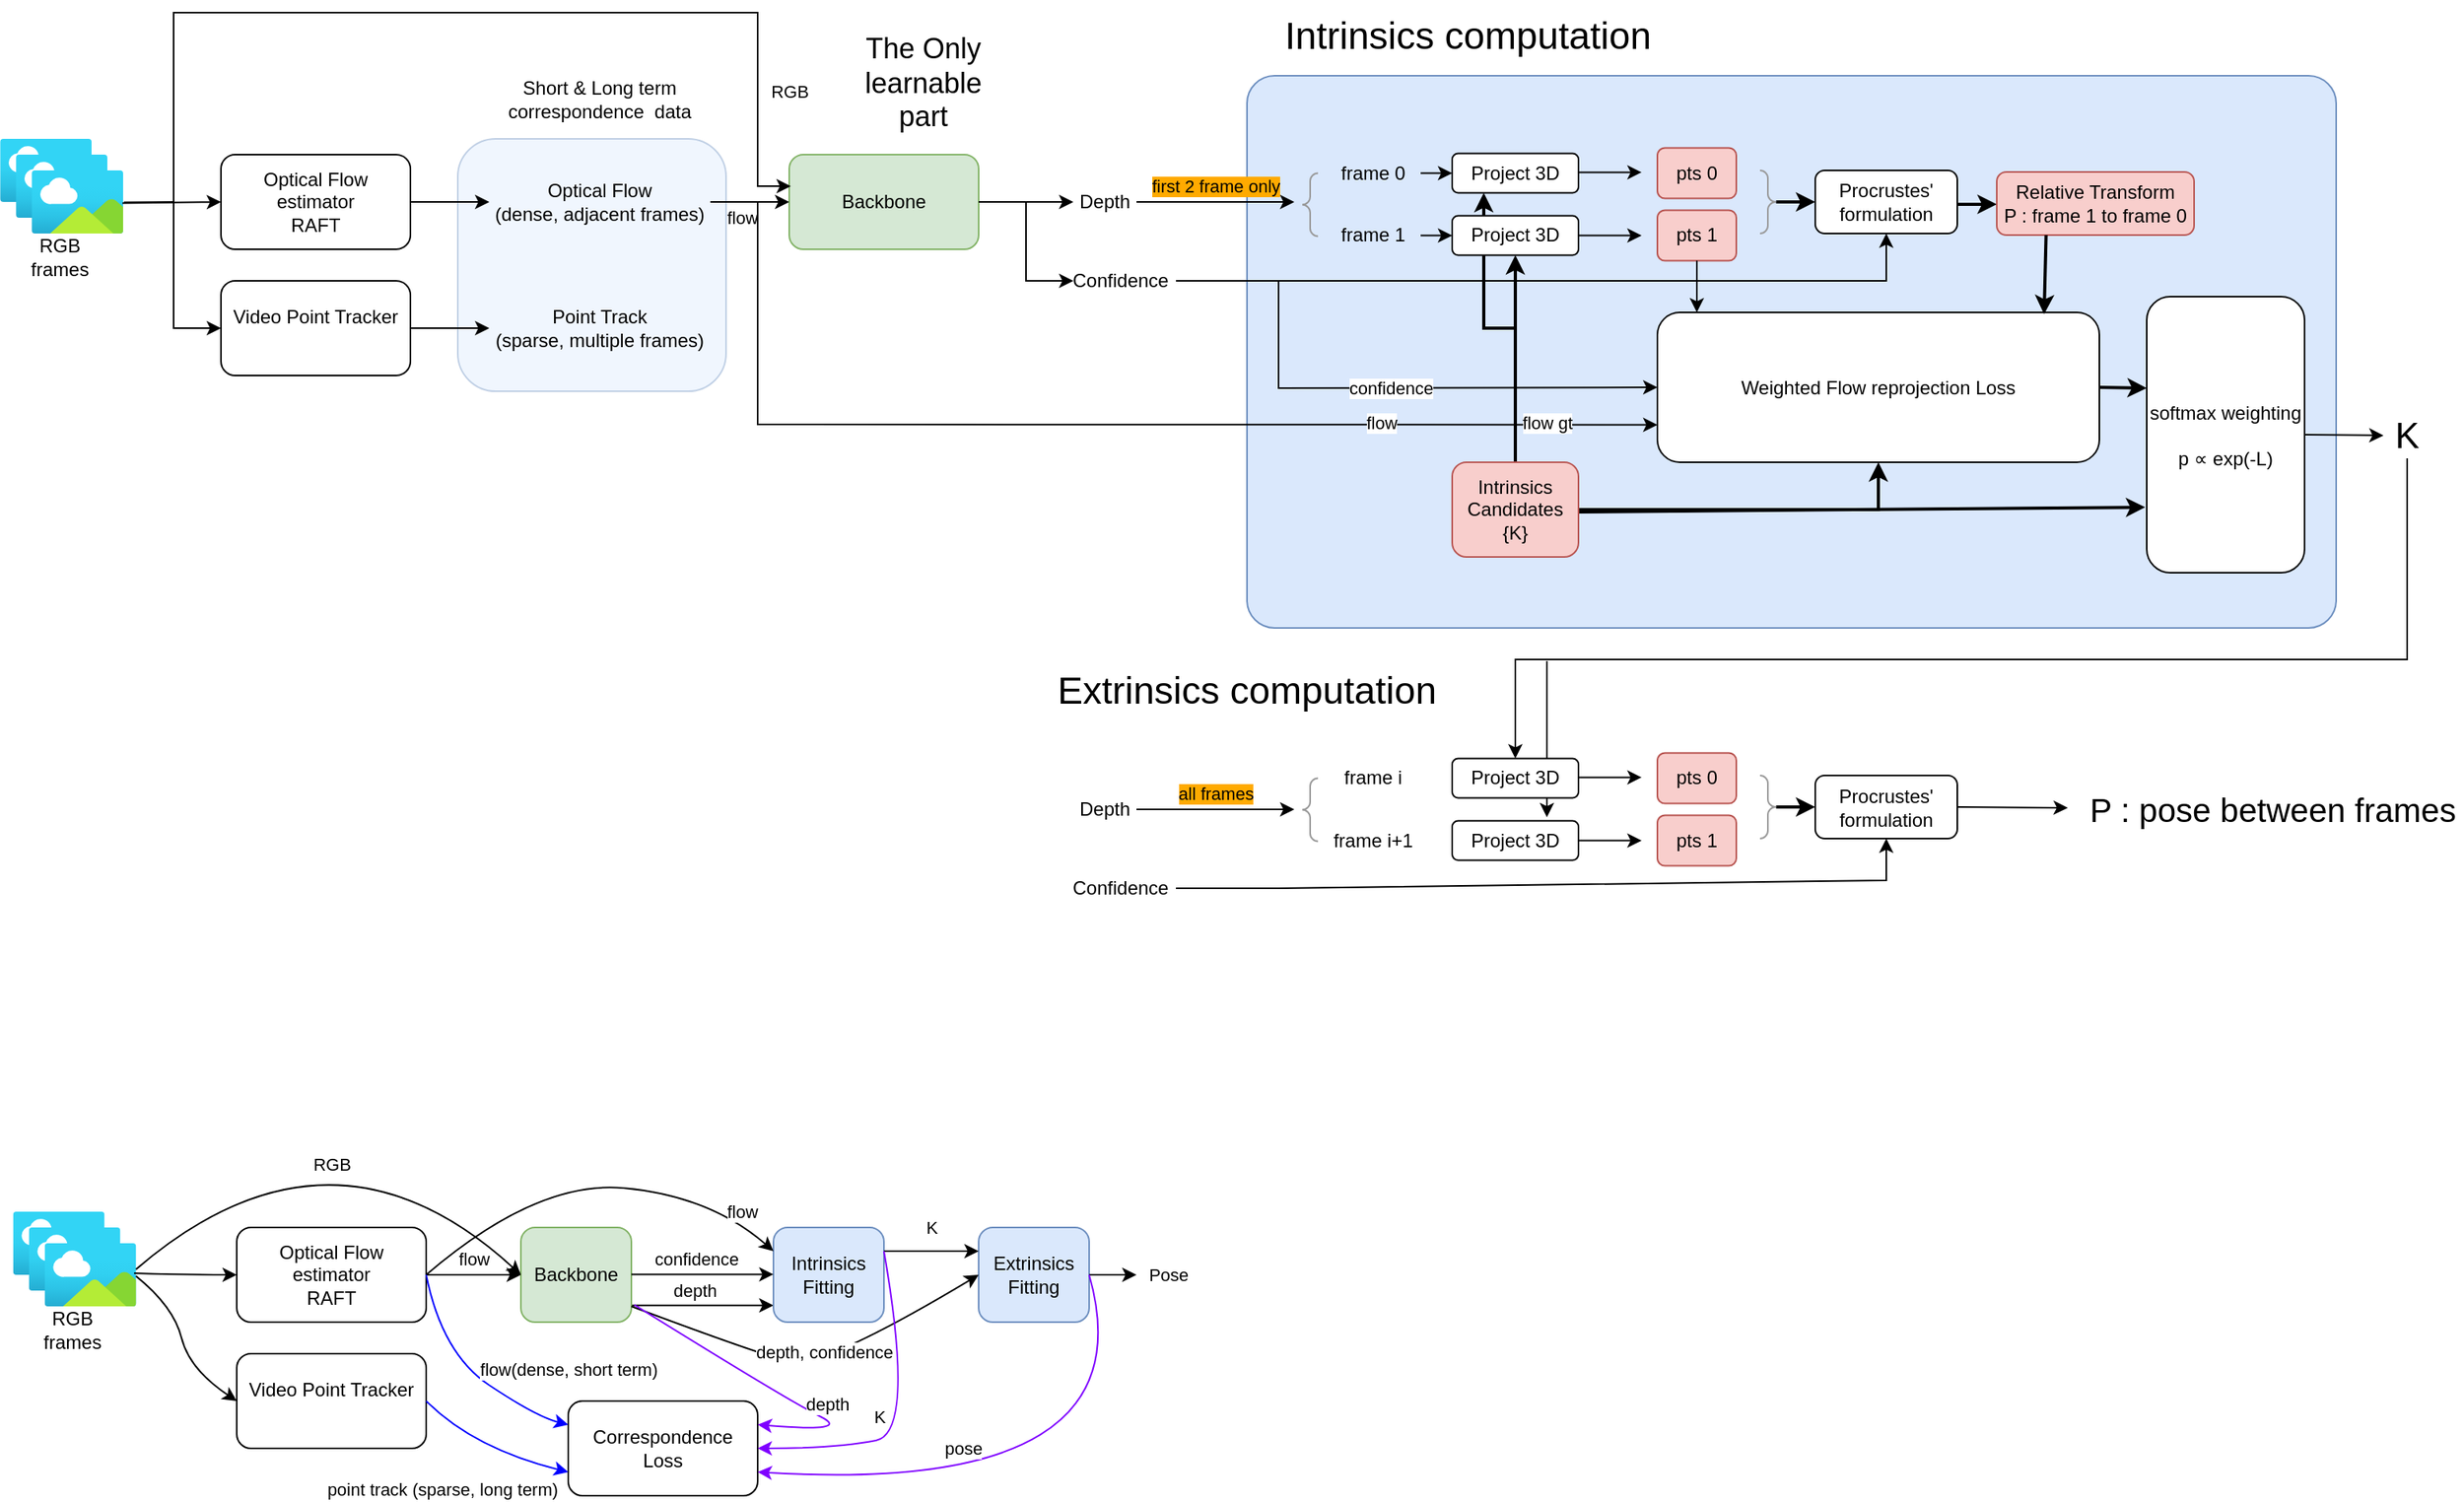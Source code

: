 <mxfile version="24.6.4" type="github">
  <diagram name="Page-1" id="CSq9gCIMowh4JgRdvS-1">
    <mxGraphModel dx="869" dy="501" grid="1" gridSize="10" guides="1" tooltips="1" connect="1" arrows="1" fold="1" page="1" pageScale="1" pageWidth="850" pageHeight="1100" math="0" shadow="0">
      <root>
        <mxCell id="0" />
        <mxCell id="1" parent="0" />
        <mxCell id="t7wNLIaEmJvvrZCw4mbj-98" value="" style="endArrow=classic;html=1;rounded=0;" edge="1" parent="1">
          <mxGeometry width="50" height="50" relative="1" as="geometry">
            <mxPoint x="1060" y="531" as="sourcePoint" />
            <mxPoint x="1060" y="630" as="targetPoint" />
          </mxGeometry>
        </mxCell>
        <mxCell id="t7wNLIaEmJvvrZCw4mbj-74" value="" style="rounded=1;whiteSpace=wrap;html=1;fillColor=#dae8fc;strokeColor=#6c8ebf;arcSize=5;" vertex="1" parent="1">
          <mxGeometry x="870" y="160" width="690" height="350" as="geometry" />
        </mxCell>
        <mxCell id="t7wNLIaEmJvvrZCw4mbj-75" style="edgeStyle=orthogonalEdgeStyle;rounded=0;orthogonalLoop=1;jettySize=auto;html=1;entryX=0.25;entryY=1;entryDx=0;entryDy=0;strokeWidth=2;" edge="1" parent="1" target="t7wNLIaEmJvvrZCw4mbj-35">
          <mxGeometry relative="1" as="geometry">
            <mxPoint x="1040" y="320" as="sourcePoint" />
            <Array as="points">
              <mxPoint x="1020" y="320" />
            </Array>
          </mxGeometry>
        </mxCell>
        <mxCell id="t7wNLIaEmJvvrZCw4mbj-16" value="" style="rounded=1;whiteSpace=wrap;html=1;fillColor=#dae8fc;strokeColor=#6c8ebf;opacity=40;" vertex="1" parent="1">
          <mxGeometry x="370" y="200" width="170" height="160" as="geometry" />
        </mxCell>
        <mxCell id="t7wNLIaEmJvvrZCw4mbj-1" value="" style="image;aspect=fixed;html=1;points=[];align=center;fontSize=12;image=img/lib/azure2/general/Image.svg;" vertex="1" parent="1">
          <mxGeometry x="80" y="200" width="58.18" height="40" as="geometry" />
        </mxCell>
        <mxCell id="t7wNLIaEmJvvrZCw4mbj-2" value="" style="image;aspect=fixed;html=1;points=[];align=center;fontSize=12;image=img/lib/azure2/general/Image.svg;" vertex="1" parent="1">
          <mxGeometry x="90" y="210" width="58.18" height="40" as="geometry" />
        </mxCell>
        <mxCell id="t7wNLIaEmJvvrZCw4mbj-3" value="" style="image;aspect=fixed;html=1;points=[];align=center;fontSize=12;image=img/lib/azure2/general/Image.svg;" vertex="1" parent="1">
          <mxGeometry x="100" y="220" width="58.18" height="40" as="geometry" />
        </mxCell>
        <mxCell id="t7wNLIaEmJvvrZCw4mbj-4" value="RGB frames" style="text;html=1;align=center;verticalAlign=middle;whiteSpace=wrap;rounded=0;" vertex="1" parent="1">
          <mxGeometry x="88.18" y="260" width="60" height="30" as="geometry" />
        </mxCell>
        <mxCell id="t7wNLIaEmJvvrZCw4mbj-5" value="Optical Flow estimator&lt;div&gt;RAFT&lt;/div&gt;" style="rounded=1;whiteSpace=wrap;html=1;" vertex="1" parent="1">
          <mxGeometry x="220" y="210" width="120" height="60" as="geometry" />
        </mxCell>
        <mxCell id="t7wNLIaEmJvvrZCw4mbj-6" value="Video Point Tracker&lt;div&gt;&lt;br&gt;&lt;/div&gt;" style="rounded=1;whiteSpace=wrap;html=1;" vertex="1" parent="1">
          <mxGeometry x="220" y="290" width="120" height="60" as="geometry" />
        </mxCell>
        <mxCell id="t7wNLIaEmJvvrZCw4mbj-7" value="" style="endArrow=classic;html=1;rounded=0;exitX=0.99;exitY=0.519;exitDx=0;exitDy=0;exitPerimeter=0;entryX=0;entryY=0.5;entryDx=0;entryDy=0;" edge="1" parent="1" source="t7wNLIaEmJvvrZCw4mbj-3" target="t7wNLIaEmJvvrZCw4mbj-5">
          <mxGeometry width="50" height="50" relative="1" as="geometry">
            <mxPoint x="140" y="400" as="sourcePoint" />
            <mxPoint x="190" y="350" as="targetPoint" />
          </mxGeometry>
        </mxCell>
        <mxCell id="t7wNLIaEmJvvrZCw4mbj-9" value="" style="endArrow=classic;html=1;rounded=0;exitX=1.006;exitY=0.507;exitDx=0;exitDy=0;exitPerimeter=0;entryX=0;entryY=0.5;entryDx=0;entryDy=0;" edge="1" parent="1" source="t7wNLIaEmJvvrZCw4mbj-3" target="t7wNLIaEmJvvrZCw4mbj-6">
          <mxGeometry width="50" height="50" relative="1" as="geometry">
            <mxPoint x="100" y="390" as="sourcePoint" />
            <mxPoint x="150" y="340" as="targetPoint" />
            <Array as="points">
              <mxPoint x="190" y="240" />
              <mxPoint x="190" y="320" />
            </Array>
          </mxGeometry>
        </mxCell>
        <mxCell id="t7wNLIaEmJvvrZCw4mbj-12" value="" style="endArrow=classic;html=1;rounded=0;exitX=1;exitY=0.5;exitDx=0;exitDy=0;" edge="1" parent="1" source="t7wNLIaEmJvvrZCw4mbj-5">
          <mxGeometry width="50" height="50" relative="1" as="geometry">
            <mxPoint x="370" y="270" as="sourcePoint" />
            <mxPoint x="390" y="240" as="targetPoint" />
          </mxGeometry>
        </mxCell>
        <mxCell id="t7wNLIaEmJvvrZCw4mbj-13" value="Optical Flow&lt;div&gt;(dense, adjacent frames)&lt;/div&gt;" style="text;html=1;align=center;verticalAlign=middle;whiteSpace=wrap;rounded=0;" vertex="1" parent="1">
          <mxGeometry x="390" y="225" width="140" height="30" as="geometry" />
        </mxCell>
        <mxCell id="t7wNLIaEmJvvrZCw4mbj-14" value="" style="endArrow=classic;html=1;rounded=0;exitX=1;exitY=0.5;exitDx=0;exitDy=0;" edge="1" parent="1" source="t7wNLIaEmJvvrZCw4mbj-6">
          <mxGeometry width="50" height="50" relative="1" as="geometry">
            <mxPoint x="380" y="400" as="sourcePoint" />
            <mxPoint x="390" y="320" as="targetPoint" />
          </mxGeometry>
        </mxCell>
        <mxCell id="t7wNLIaEmJvvrZCw4mbj-15" value="Point Track&lt;div&gt;(sparse, multiple frames)&lt;/div&gt;" style="text;html=1;align=center;verticalAlign=middle;whiteSpace=wrap;rounded=0;" vertex="1" parent="1">
          <mxGeometry x="390" y="305" width="140" height="30" as="geometry" />
        </mxCell>
        <mxCell id="t7wNLIaEmJvvrZCw4mbj-17" value="Short &amp;amp; Long term correspondence &amp;nbsp;data" style="text;html=1;align=center;verticalAlign=middle;whiteSpace=wrap;rounded=0;" vertex="1" parent="1">
          <mxGeometry x="400" y="160" width="120" height="30" as="geometry" />
        </mxCell>
        <mxCell id="t7wNLIaEmJvvrZCw4mbj-18" value="Backbone" style="rounded=1;whiteSpace=wrap;html=1;fillColor=#d5e8d4;strokeColor=#82b366;" vertex="1" parent="1">
          <mxGeometry x="580" y="210" width="120" height="60" as="geometry" />
        </mxCell>
        <mxCell id="t7wNLIaEmJvvrZCw4mbj-19" value="" style="endArrow=classic;html=1;rounded=0;exitX=1;exitY=0.5;exitDx=0;exitDy=0;entryX=0;entryY=0.5;entryDx=0;entryDy=0;" edge="1" parent="1" source="t7wNLIaEmJvvrZCw4mbj-13" target="t7wNLIaEmJvvrZCw4mbj-18">
          <mxGeometry width="50" height="50" relative="1" as="geometry">
            <mxPoint x="580" y="360" as="sourcePoint" />
            <mxPoint x="630" y="310" as="targetPoint" />
          </mxGeometry>
        </mxCell>
        <mxCell id="t7wNLIaEmJvvrZCw4mbj-22" value="flow" style="edgeLabel;html=1;align=center;verticalAlign=middle;resizable=0;points=[];" vertex="1" connectable="0" parent="t7wNLIaEmJvvrZCw4mbj-19">
          <mxGeometry x="0.2" relative="1" as="geometry">
            <mxPoint x="-10" y="10" as="offset" />
          </mxGeometry>
        </mxCell>
        <mxCell id="t7wNLIaEmJvvrZCw4mbj-20" value="" style="endArrow=classic;html=1;rounded=0;" edge="1" parent="1">
          <mxGeometry width="50" height="50" relative="1" as="geometry">
            <mxPoint x="190" y="240" as="sourcePoint" />
            <mxPoint x="581" y="230" as="targetPoint" />
            <Array as="points">
              <mxPoint x="190" y="120" />
              <mxPoint x="560" y="120" />
              <mxPoint x="560" y="230" />
            </Array>
          </mxGeometry>
        </mxCell>
        <mxCell id="t7wNLIaEmJvvrZCw4mbj-21" value="RGB" style="edgeLabel;html=1;align=center;verticalAlign=middle;resizable=0;points=[];" vertex="1" connectable="0" parent="t7wNLIaEmJvvrZCw4mbj-20">
          <mxGeometry x="0.706" y="1" relative="1" as="geometry">
            <mxPoint x="19" y="10" as="offset" />
          </mxGeometry>
        </mxCell>
        <mxCell id="t7wNLIaEmJvvrZCw4mbj-23" value="" style="endArrow=classic;html=1;rounded=0;exitX=1;exitY=0.5;exitDx=0;exitDy=0;" edge="1" parent="1" source="t7wNLIaEmJvvrZCw4mbj-18">
          <mxGeometry width="50" height="50" relative="1" as="geometry">
            <mxPoint x="740" y="340" as="sourcePoint" />
            <mxPoint x="760" y="240" as="targetPoint" />
          </mxGeometry>
        </mxCell>
        <mxCell id="t7wNLIaEmJvvrZCw4mbj-24" value="Depth" style="text;html=1;align=center;verticalAlign=middle;whiteSpace=wrap;rounded=0;" vertex="1" parent="1">
          <mxGeometry x="760" y="225" width="40" height="30" as="geometry" />
        </mxCell>
        <mxCell id="t7wNLIaEmJvvrZCw4mbj-25" value="Confidence" style="text;html=1;align=center;verticalAlign=middle;whiteSpace=wrap;rounded=0;" vertex="1" parent="1">
          <mxGeometry x="755" y="275" width="70" height="30" as="geometry" />
        </mxCell>
        <mxCell id="t7wNLIaEmJvvrZCw4mbj-26" value="" style="endArrow=classic;html=1;rounded=0;" edge="1" parent="1">
          <mxGeometry width="50" height="50" relative="1" as="geometry">
            <mxPoint x="700" y="240" as="sourcePoint" />
            <mxPoint x="760" y="290" as="targetPoint" />
            <Array as="points">
              <mxPoint x="730" y="240" />
              <mxPoint x="730" y="290" />
            </Array>
          </mxGeometry>
        </mxCell>
        <mxCell id="t7wNLIaEmJvvrZCw4mbj-30" value="&lt;font style=&quot;font-size: 24px;&quot;&gt;Intrinsics computation&lt;/font&gt;" style="text;html=1;align=center;verticalAlign=middle;whiteSpace=wrap;rounded=0;" vertex="1" parent="1">
          <mxGeometry x="890" y="120" width="240" height="30" as="geometry" />
        </mxCell>
        <mxCell id="t7wNLIaEmJvvrZCw4mbj-31" value="" style="endArrow=classic;html=1;rounded=0;exitX=1;exitY=0.5;exitDx=0;exitDy=0;" edge="1" parent="1" source="t7wNLIaEmJvvrZCw4mbj-24">
          <mxGeometry width="50" height="50" relative="1" as="geometry">
            <mxPoint x="830" y="500" as="sourcePoint" />
            <mxPoint x="900" y="240" as="targetPoint" />
          </mxGeometry>
        </mxCell>
        <mxCell id="t7wNLIaEmJvvrZCw4mbj-32" value="first 2 frame only" style="edgeLabel;html=1;align=center;verticalAlign=middle;resizable=0;points=[];labelBackgroundColor=#ffaa00;" vertex="1" connectable="0" parent="t7wNLIaEmJvvrZCw4mbj-31">
          <mxGeometry x="0.153" y="1" relative="1" as="geometry">
            <mxPoint x="-8" y="-9" as="offset" />
          </mxGeometry>
        </mxCell>
        <mxCell id="t7wNLIaEmJvvrZCw4mbj-34" value="" style="endArrow=classic;html=1;rounded=0;entryX=0.5;entryY=1;entryDx=0;entryDy=0;exitX=0.5;exitY=0;exitDx=0;exitDy=0;strokeWidth=2;" edge="1" parent="1" source="t7wNLIaEmJvvrZCw4mbj-33" target="t7wNLIaEmJvvrZCw4mbj-37">
          <mxGeometry width="50" height="50" relative="1" as="geometry">
            <mxPoint x="1040" y="290" as="sourcePoint" />
            <mxPoint x="980" y="370" as="targetPoint" />
          </mxGeometry>
        </mxCell>
        <mxCell id="t7wNLIaEmJvvrZCw4mbj-35" value="Project 3D" style="rounded=1;whiteSpace=wrap;html=1;" vertex="1" parent="1">
          <mxGeometry x="1000" y="209.25" width="80" height="25" as="geometry" />
        </mxCell>
        <mxCell id="t7wNLIaEmJvvrZCw4mbj-36" value="" style="labelPosition=right;align=left;strokeWidth=1;shape=mxgraph.mockup.markup.curlyBrace;html=1;shadow=0;dashed=0;strokeColor=#999999;direction=north;" vertex="1" parent="1">
          <mxGeometry x="900" y="221.75" width="20" height="40" as="geometry" />
        </mxCell>
        <mxCell id="t7wNLIaEmJvvrZCw4mbj-37" value="Project 3D" style="rounded=1;whiteSpace=wrap;html=1;" vertex="1" parent="1">
          <mxGeometry x="1000" y="248.75" width="80" height="25" as="geometry" />
        </mxCell>
        <mxCell id="t7wNLIaEmJvvrZCw4mbj-38" value="frame 0" style="text;html=1;align=center;verticalAlign=middle;whiteSpace=wrap;rounded=0;" vertex="1" parent="1">
          <mxGeometry x="920" y="206.75" width="60" height="30" as="geometry" />
        </mxCell>
        <mxCell id="t7wNLIaEmJvvrZCw4mbj-39" value="frame 1" style="text;html=1;align=center;verticalAlign=middle;whiteSpace=wrap;rounded=0;" vertex="1" parent="1">
          <mxGeometry x="920" y="246.25" width="60" height="30" as="geometry" />
        </mxCell>
        <mxCell id="t7wNLIaEmJvvrZCw4mbj-40" value="" style="endArrow=classic;html=1;rounded=0;exitX=1;exitY=0.5;exitDx=0;exitDy=0;entryX=0;entryY=0.5;entryDx=0;entryDy=0;" edge="1" parent="1" source="t7wNLIaEmJvvrZCw4mbj-38" target="t7wNLIaEmJvvrZCw4mbj-35">
          <mxGeometry width="50" height="50" relative="1" as="geometry">
            <mxPoint x="1000" y="301.75" as="sourcePoint" />
            <mxPoint x="1050" y="251.75" as="targetPoint" />
          </mxGeometry>
        </mxCell>
        <mxCell id="t7wNLIaEmJvvrZCw4mbj-41" value="" style="endArrow=classic;html=1;rounded=0;exitX=1;exitY=0.5;exitDx=0;exitDy=0;entryX=0;entryY=0.5;entryDx=0;entryDy=0;" edge="1" parent="1" source="t7wNLIaEmJvvrZCw4mbj-39" target="t7wNLIaEmJvvrZCw4mbj-37">
          <mxGeometry width="50" height="50" relative="1" as="geometry">
            <mxPoint x="970" y="341.25" as="sourcePoint" />
            <mxPoint x="1020" y="291.25" as="targetPoint" />
          </mxGeometry>
        </mxCell>
        <mxCell id="t7wNLIaEmJvvrZCw4mbj-42" value="" style="endArrow=classic;html=1;rounded=0;exitX=1;exitY=0.5;exitDx=0;exitDy=0;" edge="1" parent="1" source="t7wNLIaEmJvvrZCw4mbj-37">
          <mxGeometry width="50" height="50" relative="1" as="geometry">
            <mxPoint x="1130" y="281.25" as="sourcePoint" />
            <mxPoint x="1120" y="261.25" as="targetPoint" />
          </mxGeometry>
        </mxCell>
        <mxCell id="t7wNLIaEmJvvrZCw4mbj-43" value="" style="endArrow=classic;html=1;rounded=0;exitX=1;exitY=0.5;exitDx=0;exitDy=0;" edge="1" parent="1">
          <mxGeometry width="50" height="50" relative="1" as="geometry">
            <mxPoint x="1080" y="221.21" as="sourcePoint" />
            <mxPoint x="1120" y="221.21" as="targetPoint" />
          </mxGeometry>
        </mxCell>
        <mxCell id="t7wNLIaEmJvvrZCw4mbj-45" value="pts 0" style="rounded=1;whiteSpace=wrap;html=1;fillColor=#f8cecc;strokeColor=#b85450;" vertex="1" parent="1">
          <mxGeometry x="1130" y="205.75" width="50" height="32" as="geometry" />
        </mxCell>
        <mxCell id="t7wNLIaEmJvvrZCw4mbj-46" value="pts 1" style="rounded=1;whiteSpace=wrap;html=1;fillColor=#f8cecc;strokeColor=#b85450;" vertex="1" parent="1">
          <mxGeometry x="1130" y="245.25" width="50" height="32" as="geometry" />
        </mxCell>
        <mxCell id="t7wNLIaEmJvvrZCw4mbj-53" value="" style="labelPosition=right;align=left;strokeWidth=1;shape=mxgraph.mockup.markup.curlyBrace;html=1;shadow=0;dashed=0;strokeColor=#999999;direction=north;rotation=-180;" vertex="1" parent="1">
          <mxGeometry x="1190" y="220" width="20" height="40" as="geometry" />
        </mxCell>
        <mxCell id="t7wNLIaEmJvvrZCw4mbj-54" value="Procrustes&#39; formulation" style="rounded=1;whiteSpace=wrap;html=1;" vertex="1" parent="1">
          <mxGeometry x="1230" y="220" width="90" height="40" as="geometry" />
        </mxCell>
        <mxCell id="t7wNLIaEmJvvrZCw4mbj-55" value="" style="endArrow=classic;html=1;rounded=0;exitX=0.501;exitY=0.239;exitDx=0;exitDy=0;exitPerimeter=0;entryX=0;entryY=0.5;entryDx=0;entryDy=0;strokeWidth=2;" edge="1" parent="1" source="t7wNLIaEmJvvrZCw4mbj-53" target="t7wNLIaEmJvvrZCw4mbj-54">
          <mxGeometry width="50" height="50" relative="1" as="geometry">
            <mxPoint x="1140" y="360" as="sourcePoint" />
            <mxPoint x="1190" y="310" as="targetPoint" />
          </mxGeometry>
        </mxCell>
        <mxCell id="t7wNLIaEmJvvrZCw4mbj-56" value="" style="endArrow=classic;html=1;rounded=0;exitX=0.501;exitY=0.239;exitDx=0;exitDy=0;exitPerimeter=0;entryX=0;entryY=0.5;entryDx=0;entryDy=0;strokeWidth=2;" edge="1" parent="1">
          <mxGeometry width="50" height="50" relative="1" as="geometry">
            <mxPoint x="1320" y="241.48" as="sourcePoint" />
            <mxPoint x="1345" y="241.48" as="targetPoint" />
          </mxGeometry>
        </mxCell>
        <mxCell id="t7wNLIaEmJvvrZCw4mbj-58" value="Relative Transform&lt;div&gt;P : frame 1 to frame 0&lt;/div&gt;" style="rounded=1;whiteSpace=wrap;html=1;fillColor=#f8cecc;strokeColor=#b85450;" vertex="1" parent="1">
          <mxGeometry x="1345" y="221" width="125" height="40" as="geometry" />
        </mxCell>
        <mxCell id="t7wNLIaEmJvvrZCw4mbj-59" value="Weighted Flow reprojection Loss" style="rounded=1;whiteSpace=wrap;html=1;" vertex="1" parent="1">
          <mxGeometry x="1130" y="310" width="280" height="95" as="geometry" />
        </mxCell>
        <mxCell id="t7wNLIaEmJvvrZCw4mbj-61" value="" style="endArrow=classic;html=1;rounded=0;exitX=0.5;exitY=1;exitDx=0;exitDy=0;" edge="1" parent="1" source="t7wNLIaEmJvvrZCw4mbj-46">
          <mxGeometry width="50" height="50" relative="1" as="geometry">
            <mxPoint x="1080" y="430" as="sourcePoint" />
            <mxPoint x="1155" y="310" as="targetPoint" />
          </mxGeometry>
        </mxCell>
        <mxCell id="t7wNLIaEmJvvrZCw4mbj-62" value="" style="endArrow=classic;html=1;rounded=0;exitX=0.25;exitY=1;exitDx=0;exitDy=0;entryX=0.875;entryY=0.012;entryDx=0;entryDy=0;entryPerimeter=0;strokeWidth=2;" edge="1" parent="1" source="t7wNLIaEmJvvrZCw4mbj-58" target="t7wNLIaEmJvvrZCw4mbj-59">
          <mxGeometry width="50" height="50" relative="1" as="geometry">
            <mxPoint x="1380" y="380" as="sourcePoint" />
            <mxPoint x="1430" y="330" as="targetPoint" />
          </mxGeometry>
        </mxCell>
        <mxCell id="t7wNLIaEmJvvrZCw4mbj-63" value="" style="endArrow=classic;html=1;rounded=0;exitX=1.012;exitY=0.183;exitDx=0;exitDy=0;strokeWidth=2;exitPerimeter=0;" edge="1" parent="1">
          <mxGeometry width="50" height="50" relative="1" as="geometry">
            <mxPoint x="1080.0" y="436.49" as="sourcePoint" />
            <mxPoint x="1439.04" y="433.51" as="targetPoint" />
          </mxGeometry>
        </mxCell>
        <mxCell id="t7wNLIaEmJvvrZCw4mbj-64" value="" style="endArrow=classic;html=1;rounded=0;entryX=0;entryY=0.5;entryDx=0;entryDy=0;exitX=1;exitY=0.5;exitDx=0;exitDy=0;" edge="1" parent="1" source="t7wNLIaEmJvvrZCw4mbj-25" target="t7wNLIaEmJvvrZCw4mbj-59">
          <mxGeometry width="50" height="50" relative="1" as="geometry">
            <mxPoint x="880" y="440" as="sourcePoint" />
            <mxPoint x="930" y="390" as="targetPoint" />
            <Array as="points">
              <mxPoint x="890" y="290" />
              <mxPoint x="890" y="358" />
            </Array>
          </mxGeometry>
        </mxCell>
        <mxCell id="t7wNLIaEmJvvrZCw4mbj-68" value="confidence" style="edgeLabel;html=1;align=center;verticalAlign=middle;resizable=0;points=[];" vertex="1" connectable="0" parent="t7wNLIaEmJvvrZCw4mbj-64">
          <mxGeometry x="0.149" y="1" relative="1" as="geometry">
            <mxPoint x="-11" y="1" as="offset" />
          </mxGeometry>
        </mxCell>
        <mxCell id="t7wNLIaEmJvvrZCw4mbj-65" value="" style="endArrow=classic;html=1;rounded=0;entryX=0;entryY=0.75;entryDx=0;entryDy=0;" edge="1" parent="1" target="t7wNLIaEmJvvrZCw4mbj-59">
          <mxGeometry width="50" height="50" relative="1" as="geometry">
            <mxPoint x="560" y="240" as="sourcePoint" />
            <mxPoint x="1120" y="390" as="targetPoint" />
            <Array as="points">
              <mxPoint x="560" y="381" />
            </Array>
          </mxGeometry>
        </mxCell>
        <mxCell id="t7wNLIaEmJvvrZCw4mbj-67" value="flow gt" style="edgeLabel;html=1;align=center;verticalAlign=middle;resizable=0;points=[];" vertex="1" connectable="0" parent="t7wNLIaEmJvvrZCw4mbj-65">
          <mxGeometry x="0.801" y="1" relative="1" as="geometry">
            <mxPoint as="offset" />
          </mxGeometry>
        </mxCell>
        <mxCell id="t7wNLIaEmJvvrZCw4mbj-69" value="flow" style="edgeLabel;html=1;align=center;verticalAlign=middle;resizable=0;points=[];" vertex="1" connectable="0" parent="t7wNLIaEmJvvrZCw4mbj-65">
          <mxGeometry x="0.507" y="1" relative="1" as="geometry">
            <mxPoint as="offset" />
          </mxGeometry>
        </mxCell>
        <mxCell id="t7wNLIaEmJvvrZCw4mbj-76" style="edgeStyle=orthogonalEdgeStyle;rounded=0;orthogonalLoop=1;jettySize=auto;html=1;exitX=1;exitY=0.5;exitDx=0;exitDy=0;entryX=0.5;entryY=1;entryDx=0;entryDy=0;strokeWidth=2;" edge="1" parent="1" source="t7wNLIaEmJvvrZCw4mbj-33" target="t7wNLIaEmJvvrZCw4mbj-59">
          <mxGeometry relative="1" as="geometry" />
        </mxCell>
        <mxCell id="t7wNLIaEmJvvrZCw4mbj-33" value="&lt;div&gt;Intrinsics Candidates&lt;/div&gt;{K}" style="rounded=1;whiteSpace=wrap;html=1;fillColor=#f8cecc;strokeColor=#b85450;" vertex="1" parent="1">
          <mxGeometry x="1000" y="405" width="80" height="60" as="geometry" />
        </mxCell>
        <mxCell id="t7wNLIaEmJvvrZCw4mbj-70" value="" style="endArrow=classic;html=1;rounded=0;exitX=1;exitY=0.5;exitDx=0;exitDy=0;strokeWidth=2;" edge="1" parent="1" source="t7wNLIaEmJvvrZCw4mbj-59">
          <mxGeometry width="50" height="50" relative="1" as="geometry">
            <mxPoint x="1440" y="380" as="sourcePoint" />
            <mxPoint x="1440" y="358" as="targetPoint" />
          </mxGeometry>
        </mxCell>
        <mxCell id="t7wNLIaEmJvvrZCw4mbj-71" value="&lt;div&gt;softmax weighting&lt;/div&gt;&lt;div&gt;&lt;br&gt;&lt;/div&gt;p&amp;nbsp;∝ exp(-L)" style="rounded=1;whiteSpace=wrap;html=1;" vertex="1" parent="1">
          <mxGeometry x="1440" y="300" width="100" height="175" as="geometry" />
        </mxCell>
        <mxCell id="t7wNLIaEmJvvrZCw4mbj-72" value="" style="endArrow=classic;html=1;rounded=0;exitX=1;exitY=0.5;exitDx=0;exitDy=0;" edge="1" parent="1" source="t7wNLIaEmJvvrZCw4mbj-71">
          <mxGeometry width="50" height="50" relative="1" as="geometry">
            <mxPoint x="1570" y="385" as="sourcePoint" />
            <mxPoint x="1590" y="388" as="targetPoint" />
          </mxGeometry>
        </mxCell>
        <mxCell id="t7wNLIaEmJvvrZCw4mbj-97" style="edgeStyle=orthogonalEdgeStyle;rounded=0;orthogonalLoop=1;jettySize=auto;html=1;entryX=0.5;entryY=0;entryDx=0;entryDy=0;" edge="1" parent="1" source="t7wNLIaEmJvvrZCw4mbj-73" target="t7wNLIaEmJvvrZCw4mbj-85">
          <mxGeometry relative="1" as="geometry">
            <Array as="points">
              <mxPoint x="1605" y="530" />
              <mxPoint x="1040" y="530" />
            </Array>
          </mxGeometry>
        </mxCell>
        <mxCell id="t7wNLIaEmJvvrZCw4mbj-73" value="&lt;font style=&quot;font-size: 23px;&quot;&gt;K&lt;/font&gt;" style="text;html=1;align=center;verticalAlign=middle;whiteSpace=wrap;rounded=0;" vertex="1" parent="1">
          <mxGeometry x="1590" y="372.5" width="30" height="30" as="geometry" />
        </mxCell>
        <mxCell id="t7wNLIaEmJvvrZCw4mbj-77" value="&lt;font style=&quot;font-size: 24px;&quot;&gt;Extrinsics computation&lt;/font&gt;" style="text;html=1;align=center;verticalAlign=middle;whiteSpace=wrap;rounded=0;" vertex="1" parent="1">
          <mxGeometry x="740" y="535" width="260" height="30" as="geometry" />
        </mxCell>
        <mxCell id="t7wNLIaEmJvvrZCw4mbj-78" value="" style="endArrow=classic;html=1;rounded=0;entryX=0.5;entryY=1;entryDx=0;entryDy=0;" edge="1" parent="1" target="t7wNLIaEmJvvrZCw4mbj-54">
          <mxGeometry width="50" height="50" relative="1" as="geometry">
            <mxPoint x="890" y="290" as="sourcePoint" />
            <mxPoint x="790" y="450" as="targetPoint" />
            <Array as="points">
              <mxPoint x="1275" y="290" />
            </Array>
          </mxGeometry>
        </mxCell>
        <mxCell id="t7wNLIaEmJvvrZCw4mbj-79" value="Depth" style="text;html=1;align=center;verticalAlign=middle;whiteSpace=wrap;rounded=0;" vertex="1" parent="1">
          <mxGeometry x="760" y="610" width="40" height="30" as="geometry" />
        </mxCell>
        <mxCell id="t7wNLIaEmJvvrZCw4mbj-80" value="Confidence" style="text;html=1;align=center;verticalAlign=middle;whiteSpace=wrap;rounded=0;" vertex="1" parent="1">
          <mxGeometry x="755" y="660" width="70" height="30" as="geometry" />
        </mxCell>
        <mxCell id="t7wNLIaEmJvvrZCw4mbj-81" value="" style="endArrow=classic;html=1;rounded=0;exitX=1;exitY=0.5;exitDx=0;exitDy=0;" edge="1" parent="1" source="t7wNLIaEmJvvrZCw4mbj-79">
          <mxGeometry width="50" height="50" relative="1" as="geometry">
            <mxPoint x="830" y="885" as="sourcePoint" />
            <mxPoint x="900" y="625" as="targetPoint" />
          </mxGeometry>
        </mxCell>
        <mxCell id="t7wNLIaEmJvvrZCw4mbj-82" value="all frames" style="edgeLabel;html=1;align=center;verticalAlign=middle;resizable=0;points=[];labelBackgroundColor=#ffaa00;" vertex="1" connectable="0" parent="t7wNLIaEmJvvrZCw4mbj-81">
          <mxGeometry x="0.153" y="1" relative="1" as="geometry">
            <mxPoint x="-8" y="-9" as="offset" />
          </mxGeometry>
        </mxCell>
        <mxCell id="t7wNLIaEmJvvrZCw4mbj-83" value="" style="endArrow=classic;html=1;rounded=0;entryX=0.5;entryY=1;entryDx=0;entryDy=0;exitX=1;exitY=0.5;exitDx=0;exitDy=0;" edge="1" parent="1" source="t7wNLIaEmJvvrZCw4mbj-80" target="t7wNLIaEmJvvrZCw4mbj-95">
          <mxGeometry width="50" height="50" relative="1" as="geometry">
            <mxPoint x="880" y="825" as="sourcePoint" />
            <mxPoint x="1130" y="743" as="targetPoint" />
            <Array as="points">
              <mxPoint x="890" y="675" />
              <mxPoint x="1275" y="670" />
            </Array>
          </mxGeometry>
        </mxCell>
        <mxCell id="t7wNLIaEmJvvrZCw4mbj-85" value="Project 3D" style="rounded=1;whiteSpace=wrap;html=1;" vertex="1" parent="1">
          <mxGeometry x="1000" y="592.75" width="80" height="25" as="geometry" />
        </mxCell>
        <mxCell id="t7wNLIaEmJvvrZCw4mbj-86" value="" style="labelPosition=right;align=left;strokeWidth=1;shape=mxgraph.mockup.markup.curlyBrace;html=1;shadow=0;dashed=0;strokeColor=#999999;direction=north;" vertex="1" parent="1">
          <mxGeometry x="900" y="605.25" width="20" height="40" as="geometry" />
        </mxCell>
        <mxCell id="t7wNLIaEmJvvrZCw4mbj-87" value="Project 3D" style="rounded=1;whiteSpace=wrap;html=1;" vertex="1" parent="1">
          <mxGeometry x="1000" y="632.25" width="80" height="25" as="geometry" />
        </mxCell>
        <mxCell id="t7wNLIaEmJvvrZCw4mbj-88" value="frame i" style="text;html=1;align=center;verticalAlign=middle;whiteSpace=wrap;rounded=0;" vertex="1" parent="1">
          <mxGeometry x="920" y="590.25" width="60" height="30" as="geometry" />
        </mxCell>
        <mxCell id="t7wNLIaEmJvvrZCw4mbj-89" value="frame i+1" style="text;html=1;align=center;verticalAlign=middle;whiteSpace=wrap;rounded=0;" vertex="1" parent="1">
          <mxGeometry x="920" y="629.75" width="60" height="30" as="geometry" />
        </mxCell>
        <mxCell id="t7wNLIaEmJvvrZCw4mbj-90" value="" style="endArrow=classic;html=1;rounded=0;exitX=1;exitY=0.5;exitDx=0;exitDy=0;" edge="1" parent="1" source="t7wNLIaEmJvvrZCw4mbj-87">
          <mxGeometry width="50" height="50" relative="1" as="geometry">
            <mxPoint x="1130" y="664.75" as="sourcePoint" />
            <mxPoint x="1120" y="644.75" as="targetPoint" />
          </mxGeometry>
        </mxCell>
        <mxCell id="t7wNLIaEmJvvrZCw4mbj-91" value="" style="endArrow=classic;html=1;rounded=0;exitX=1;exitY=0.5;exitDx=0;exitDy=0;" edge="1" parent="1">
          <mxGeometry width="50" height="50" relative="1" as="geometry">
            <mxPoint x="1080" y="604.71" as="sourcePoint" />
            <mxPoint x="1120" y="604.71" as="targetPoint" />
          </mxGeometry>
        </mxCell>
        <mxCell id="t7wNLIaEmJvvrZCw4mbj-92" value="pts 0" style="rounded=1;whiteSpace=wrap;html=1;fillColor=#f8cecc;strokeColor=#b85450;" vertex="1" parent="1">
          <mxGeometry x="1130" y="589.25" width="50" height="32" as="geometry" />
        </mxCell>
        <mxCell id="t7wNLIaEmJvvrZCw4mbj-93" value="pts 1" style="rounded=1;whiteSpace=wrap;html=1;fillColor=#f8cecc;strokeColor=#b85450;" vertex="1" parent="1">
          <mxGeometry x="1130" y="628.75" width="50" height="32" as="geometry" />
        </mxCell>
        <mxCell id="t7wNLIaEmJvvrZCw4mbj-94" value="" style="labelPosition=right;align=left;strokeWidth=1;shape=mxgraph.mockup.markup.curlyBrace;html=1;shadow=0;dashed=0;strokeColor=#999999;direction=north;rotation=-180;" vertex="1" parent="1">
          <mxGeometry x="1190" y="603.5" width="20" height="40" as="geometry" />
        </mxCell>
        <mxCell id="t7wNLIaEmJvvrZCw4mbj-95" value="Procrustes&#39; formulation" style="rounded=1;whiteSpace=wrap;html=1;" vertex="1" parent="1">
          <mxGeometry x="1230" y="603.5" width="90" height="40" as="geometry" />
        </mxCell>
        <mxCell id="t7wNLIaEmJvvrZCw4mbj-96" value="" style="endArrow=classic;html=1;rounded=0;exitX=0.501;exitY=0.239;exitDx=0;exitDy=0;exitPerimeter=0;entryX=0;entryY=0.5;entryDx=0;entryDy=0;strokeWidth=2;" edge="1" parent="1" source="t7wNLIaEmJvvrZCw4mbj-94" target="t7wNLIaEmJvvrZCw4mbj-95">
          <mxGeometry width="50" height="50" relative="1" as="geometry">
            <mxPoint x="1140" y="743.5" as="sourcePoint" />
            <mxPoint x="1190" y="693.5" as="targetPoint" />
          </mxGeometry>
        </mxCell>
        <mxCell id="t7wNLIaEmJvvrZCw4mbj-99" value="" style="endArrow=classic;html=1;rounded=0;exitX=1;exitY=0.5;exitDx=0;exitDy=0;" edge="1" parent="1" source="t7wNLIaEmJvvrZCw4mbj-95">
          <mxGeometry width="50" height="50" relative="1" as="geometry">
            <mxPoint x="1370" y="710" as="sourcePoint" />
            <mxPoint x="1390" y="624" as="targetPoint" />
          </mxGeometry>
        </mxCell>
        <mxCell id="t7wNLIaEmJvvrZCw4mbj-100" value="&lt;font style=&quot;font-size: 21px;&quot;&gt;P : pose between frames&lt;/font&gt;" style="text;html=1;align=center;verticalAlign=middle;whiteSpace=wrap;rounded=0;" vertex="1" parent="1">
          <mxGeometry x="1400" y="610.25" width="240" height="30" as="geometry" />
        </mxCell>
        <mxCell id="t7wNLIaEmJvvrZCw4mbj-101" value="&lt;font style=&quot;font-size: 18px;&quot;&gt;The Only learnable part&lt;/font&gt;" style="text;html=1;align=center;verticalAlign=middle;whiteSpace=wrap;rounded=0;" vertex="1" parent="1">
          <mxGeometry x="610" y="150" width="110" height="30" as="geometry" />
        </mxCell>
        <mxCell id="t7wNLIaEmJvvrZCw4mbj-102" value="" style="image;aspect=fixed;html=1;points=[];align=center;fontSize=12;image=img/lib/azure2/general/Image.svg;" vertex="1" parent="1">
          <mxGeometry x="88.18" y="880" width="58.18" height="40" as="geometry" />
        </mxCell>
        <mxCell id="t7wNLIaEmJvvrZCw4mbj-103" value="" style="image;aspect=fixed;html=1;points=[];align=center;fontSize=12;image=img/lib/azure2/general/Image.svg;" vertex="1" parent="1">
          <mxGeometry x="98.18" y="890" width="58.18" height="40" as="geometry" />
        </mxCell>
        <mxCell id="t7wNLIaEmJvvrZCw4mbj-104" value="" style="image;aspect=fixed;html=1;points=[];align=center;fontSize=12;image=img/lib/azure2/general/Image.svg;" vertex="1" parent="1">
          <mxGeometry x="108.18" y="900" width="58.18" height="40" as="geometry" />
        </mxCell>
        <mxCell id="t7wNLIaEmJvvrZCw4mbj-105" value="RGB frames" style="text;html=1;align=center;verticalAlign=middle;whiteSpace=wrap;rounded=0;" vertex="1" parent="1">
          <mxGeometry x="96.36" y="940" width="60" height="30" as="geometry" />
        </mxCell>
        <mxCell id="t7wNLIaEmJvvrZCw4mbj-106" value="Optical Flow estimator&lt;div&gt;RAFT&lt;/div&gt;" style="rounded=1;whiteSpace=wrap;html=1;" vertex="1" parent="1">
          <mxGeometry x="230" y="890" width="120" height="60" as="geometry" />
        </mxCell>
        <mxCell id="t7wNLIaEmJvvrZCw4mbj-107" value="Video Point Tracker&lt;div&gt;&lt;br&gt;&lt;/div&gt;" style="rounded=1;whiteSpace=wrap;html=1;" vertex="1" parent="1">
          <mxGeometry x="230" y="970" width="120" height="60" as="geometry" />
        </mxCell>
        <mxCell id="t7wNLIaEmJvvrZCw4mbj-127" value="" style="edgeStyle=orthogonalEdgeStyle;rounded=0;orthogonalLoop=1;jettySize=auto;html=1;" edge="1" parent="1">
          <mxGeometry relative="1" as="geometry">
            <mxPoint x="480" y="939.39" as="sourcePoint" />
            <mxPoint x="570" y="939.39" as="targetPoint" />
          </mxGeometry>
        </mxCell>
        <mxCell id="t7wNLIaEmJvvrZCw4mbj-128" value="depth" style="edgeLabel;html=1;align=center;verticalAlign=middle;resizable=0;points=[];" vertex="1" connectable="0" parent="t7wNLIaEmJvvrZCw4mbj-127">
          <mxGeometry x="0.175" relative="1" as="geometry">
            <mxPoint x="-13" y="-10" as="offset" />
          </mxGeometry>
        </mxCell>
        <mxCell id="t7wNLIaEmJvvrZCw4mbj-115" value="Backbone" style="rounded=1;whiteSpace=wrap;html=1;fillColor=#d5e8d4;strokeColor=#82b366;" vertex="1" parent="1">
          <mxGeometry x="410" y="890" width="70" height="60" as="geometry" />
        </mxCell>
        <mxCell id="t7wNLIaEmJvvrZCw4mbj-117" value="" style="curved=1;endArrow=classic;html=1;rounded=0;exitX=0.996;exitY=0.52;exitDx=0;exitDy=0;exitPerimeter=0;entryX=0;entryY=0.5;entryDx=0;entryDy=0;" edge="1" parent="1" source="t7wNLIaEmJvvrZCw4mbj-104" target="t7wNLIaEmJvvrZCw4mbj-107">
          <mxGeometry width="50" height="50" relative="1" as="geometry">
            <mxPoint x="160" y="1050" as="sourcePoint" />
            <mxPoint x="210" y="1000" as="targetPoint" />
            <Array as="points">
              <mxPoint x="190" y="940" />
              <mxPoint x="200" y="980" />
            </Array>
          </mxGeometry>
        </mxCell>
        <mxCell id="t7wNLIaEmJvvrZCw4mbj-118" value="" style="curved=1;endArrow=classic;html=1;rounded=0;exitX=0.976;exitY=0.475;exitDx=0;exitDy=0;exitPerimeter=0;entryX=0;entryY=0.5;entryDx=0;entryDy=0;" edge="1" parent="1" source="t7wNLIaEmJvvrZCw4mbj-104" target="t7wNLIaEmJvvrZCw4mbj-106">
          <mxGeometry width="50" height="50" relative="1" as="geometry">
            <mxPoint x="220" y="780" as="sourcePoint" />
            <mxPoint x="284" y="859" as="targetPoint" />
            <Array as="points">
              <mxPoint x="200" y="920" />
            </Array>
          </mxGeometry>
        </mxCell>
        <mxCell id="t7wNLIaEmJvvrZCw4mbj-119" value="" style="curved=1;endArrow=classic;html=1;rounded=0;entryX=0;entryY=0.5;entryDx=0;entryDy=0;" edge="1" parent="1" target="t7wNLIaEmJvvrZCw4mbj-115">
          <mxGeometry width="50" height="50" relative="1" as="geometry">
            <mxPoint x="350" y="920" as="sourcePoint" />
            <mxPoint x="415" y="921" as="targetPoint" />
            <Array as="points" />
          </mxGeometry>
        </mxCell>
        <mxCell id="t7wNLIaEmJvvrZCw4mbj-121" value="flow" style="edgeLabel;html=1;align=center;verticalAlign=middle;resizable=0;points=[];" vertex="1" connectable="0" parent="t7wNLIaEmJvvrZCw4mbj-119">
          <mxGeometry x="-0.3" y="1" relative="1" as="geometry">
            <mxPoint x="9" y="-9" as="offset" />
          </mxGeometry>
        </mxCell>
        <mxCell id="t7wNLIaEmJvvrZCw4mbj-122" value="Intrinsics&lt;div&gt;Fitting&lt;/div&gt;" style="rounded=1;whiteSpace=wrap;html=1;fillColor=#dae8fc;strokeColor=#6c8ebf;" vertex="1" parent="1">
          <mxGeometry x="570" y="890" width="70" height="60" as="geometry" />
        </mxCell>
        <mxCell id="t7wNLIaEmJvvrZCw4mbj-123" value="" style="curved=1;endArrow=classic;html=1;rounded=0;entryX=0;entryY=0.25;entryDx=0;entryDy=0;exitX=1;exitY=0.25;exitDx=0;exitDy=0;" edge="1" parent="1">
          <mxGeometry width="50" height="50" relative="1" as="geometry">
            <mxPoint x="480" y="919.7" as="sourcePoint" />
            <mxPoint x="570" y="919.7" as="targetPoint" />
            <Array as="points" />
          </mxGeometry>
        </mxCell>
        <mxCell id="t7wNLIaEmJvvrZCw4mbj-124" value="confidence" style="edgeLabel;html=1;align=center;verticalAlign=middle;resizable=0;points=[];" vertex="1" connectable="0" parent="t7wNLIaEmJvvrZCw4mbj-123">
          <mxGeometry x="-0.3" y="1" relative="1" as="geometry">
            <mxPoint x="9" y="-9" as="offset" />
          </mxGeometry>
        </mxCell>
        <mxCell id="t7wNLIaEmJvvrZCw4mbj-125" value="" style="curved=1;endArrow=classic;html=1;rounded=0;exitX=0.996;exitY=0.414;exitDx=0;exitDy=0;exitPerimeter=0;entryX=0;entryY=0.5;entryDx=0;entryDy=0;" edge="1" parent="1" source="t7wNLIaEmJvvrZCw4mbj-104" target="t7wNLIaEmJvvrZCw4mbj-115">
          <mxGeometry width="50" height="50" relative="1" as="geometry">
            <mxPoint x="240" y="810" as="sourcePoint" />
            <mxPoint x="290" y="760" as="targetPoint" />
            <Array as="points">
              <mxPoint x="290" y="810" />
            </Array>
          </mxGeometry>
        </mxCell>
        <mxCell id="t7wNLIaEmJvvrZCw4mbj-126" value="RGB" style="edgeLabel;html=1;align=center;verticalAlign=middle;resizable=0;points=[];" vertex="1" connectable="0" parent="t7wNLIaEmJvvrZCw4mbj-125">
          <mxGeometry x="-0.219" y="-37" relative="1" as="geometry">
            <mxPoint x="3" y="-12" as="offset" />
          </mxGeometry>
        </mxCell>
        <mxCell id="t7wNLIaEmJvvrZCw4mbj-129" value="" style="curved=1;endArrow=classic;html=1;rounded=0;entryX=0;entryY=0.25;entryDx=0;entryDy=0;" edge="1" parent="1" target="t7wNLIaEmJvvrZCw4mbj-122">
          <mxGeometry width="50" height="50" relative="1" as="geometry">
            <mxPoint x="350" y="920" as="sourcePoint" />
            <mxPoint x="500" y="770" as="targetPoint" />
            <Array as="points">
              <mxPoint x="420" y="860" />
              <mxPoint x="530" y="870" />
            </Array>
          </mxGeometry>
        </mxCell>
        <mxCell id="t7wNLIaEmJvvrZCw4mbj-130" value="flow" style="edgeLabel;html=1;align=center;verticalAlign=middle;resizable=0;points=[];" vertex="1" connectable="0" parent="t7wNLIaEmJvvrZCw4mbj-129">
          <mxGeometry x="0.258" y="1" relative="1" as="geometry">
            <mxPoint x="61" y="15" as="offset" />
          </mxGeometry>
        </mxCell>
        <mxCell id="t7wNLIaEmJvvrZCw4mbj-132" value="Extrinsics&lt;div&gt;Fitting&lt;/div&gt;" style="rounded=1;whiteSpace=wrap;html=1;fillColor=#dae8fc;strokeColor=#6c8ebf;" vertex="1" parent="1">
          <mxGeometry x="700" y="890" width="70" height="60" as="geometry" />
        </mxCell>
        <mxCell id="t7wNLIaEmJvvrZCw4mbj-133" value="" style="endArrow=classic;html=1;rounded=0;exitX=1;exitY=0.25;exitDx=0;exitDy=0;entryX=0;entryY=0.25;entryDx=0;entryDy=0;" edge="1" parent="1" source="t7wNLIaEmJvvrZCw4mbj-122" target="t7wNLIaEmJvvrZCw4mbj-132">
          <mxGeometry width="50" height="50" relative="1" as="geometry">
            <mxPoint x="610" y="1030" as="sourcePoint" />
            <mxPoint x="660" y="980" as="targetPoint" />
          </mxGeometry>
        </mxCell>
        <mxCell id="t7wNLIaEmJvvrZCw4mbj-134" value="K" style="edgeLabel;html=1;align=center;verticalAlign=middle;resizable=0;points=[];" vertex="1" connectable="0" parent="t7wNLIaEmJvvrZCw4mbj-133">
          <mxGeometry x="0.256" y="-1" relative="1" as="geometry">
            <mxPoint x="-8" y="-16" as="offset" />
          </mxGeometry>
        </mxCell>
        <mxCell id="t7wNLIaEmJvvrZCw4mbj-135" value="" style="curved=1;endArrow=classic;html=1;rounded=0;entryX=0;entryY=0.5;entryDx=0;entryDy=0;" edge="1" parent="1" target="t7wNLIaEmJvvrZCw4mbj-132">
          <mxGeometry width="50" height="50" relative="1" as="geometry">
            <mxPoint x="480" y="940" as="sourcePoint" />
            <mxPoint x="640" y="1020" as="targetPoint" />
            <Array as="points">
              <mxPoint x="560" y="970" />
              <mxPoint x="600" y="980" />
            </Array>
          </mxGeometry>
        </mxCell>
        <mxCell id="t7wNLIaEmJvvrZCw4mbj-136" value="depth, confidence" style="edgeLabel;html=1;align=center;verticalAlign=middle;resizable=0;points=[];" vertex="1" connectable="0" parent="t7wNLIaEmJvvrZCw4mbj-135">
          <mxGeometry x="0.437" y="-1" relative="1" as="geometry">
            <mxPoint x="-40" y="13" as="offset" />
          </mxGeometry>
        </mxCell>
        <mxCell id="t7wNLIaEmJvvrZCw4mbj-142" value="" style="endArrow=classic;html=1;rounded=0;exitX=1;exitY=0.5;exitDx=0;exitDy=0;" edge="1" parent="1" source="t7wNLIaEmJvvrZCw4mbj-132">
          <mxGeometry width="50" height="50" relative="1" as="geometry">
            <mxPoint x="820" y="1010" as="sourcePoint" />
            <mxPoint x="800" y="920" as="targetPoint" />
          </mxGeometry>
        </mxCell>
        <mxCell id="t7wNLIaEmJvvrZCw4mbj-143" value="Pose" style="edgeLabel;html=1;align=center;verticalAlign=middle;resizable=0;points=[];" vertex="1" connectable="0" parent="t7wNLIaEmJvvrZCw4mbj-142">
          <mxGeometry x="0.279" relative="1" as="geometry">
            <mxPoint x="31" as="offset" />
          </mxGeometry>
        </mxCell>
        <mxCell id="t7wNLIaEmJvvrZCw4mbj-144" value="Correspondence&lt;div&gt;Loss&lt;/div&gt;" style="rounded=1;whiteSpace=wrap;html=1;" vertex="1" parent="1">
          <mxGeometry x="440" y="1000" width="120" height="60" as="geometry" />
        </mxCell>
        <mxCell id="t7wNLIaEmJvvrZCw4mbj-145" value="" style="curved=1;endArrow=classic;html=1;rounded=0;exitX=1;exitY=0.5;exitDx=0;exitDy=0;entryX=0;entryY=0.25;entryDx=0;entryDy=0;strokeColor=#0000FF;" edge="1" parent="1" source="t7wNLIaEmJvvrZCw4mbj-106" target="t7wNLIaEmJvvrZCw4mbj-144">
          <mxGeometry width="50" height="50" relative="1" as="geometry">
            <mxPoint x="360" y="1110" as="sourcePoint" />
            <mxPoint x="410" y="1060" as="targetPoint" />
            <Array as="points">
              <mxPoint x="360" y="970" />
              <mxPoint x="420" y="1010" />
            </Array>
          </mxGeometry>
        </mxCell>
        <mxCell id="t7wNLIaEmJvvrZCw4mbj-146" value="flow(dense, short term)" style="edgeLabel;html=1;align=center;verticalAlign=middle;resizable=0;points=[];" vertex="1" connectable="0" parent="t7wNLIaEmJvvrZCw4mbj-145">
          <mxGeometry x="0.339" y="-1" relative="1" as="geometry">
            <mxPoint x="43" y="-16" as="offset" />
          </mxGeometry>
        </mxCell>
        <mxCell id="t7wNLIaEmJvvrZCw4mbj-147" value="" style="curved=1;endArrow=classic;html=1;rounded=0;exitX=1;exitY=0.5;exitDx=0;exitDy=0;entryX=0;entryY=0.75;entryDx=0;entryDy=0;strokeColor=#0000FF;" edge="1" parent="1" source="t7wNLIaEmJvvrZCw4mbj-107" target="t7wNLIaEmJvvrZCw4mbj-144">
          <mxGeometry width="50" height="50" relative="1" as="geometry">
            <mxPoint x="460" y="1150" as="sourcePoint" />
            <mxPoint x="510" y="1100" as="targetPoint" />
            <Array as="points">
              <mxPoint x="380" y="1030" />
            </Array>
          </mxGeometry>
        </mxCell>
        <mxCell id="t7wNLIaEmJvvrZCw4mbj-148" value="point track (sparse, long term)" style="edgeLabel;html=1;align=center;verticalAlign=middle;resizable=0;points=[];" vertex="1" connectable="0" parent="t7wNLIaEmJvvrZCw4mbj-147">
          <mxGeometry x="0.06" y="1" relative="1" as="geometry">
            <mxPoint x="-33" y="24" as="offset" />
          </mxGeometry>
        </mxCell>
        <mxCell id="t7wNLIaEmJvvrZCw4mbj-149" value="depth" style="curved=1;endArrow=classic;html=1;rounded=0;exitX=1.027;exitY=0.817;exitDx=0;exitDy=0;entryX=1;entryY=0.25;entryDx=0;entryDy=0;strokeColor=#7F00FF;exitPerimeter=0;" edge="1" parent="1" source="t7wNLIaEmJvvrZCw4mbj-115" target="t7wNLIaEmJvvrZCw4mbj-144">
          <mxGeometry x="0.253" y="9" width="50" height="50" relative="1" as="geometry">
            <mxPoint x="680" y="1090" as="sourcePoint" />
            <mxPoint x="730" y="1040" as="targetPoint" />
            <Array as="points">
              <mxPoint x="580" y="1000" />
              <mxPoint x="620" y="1020" />
            </Array>
            <mxPoint as="offset" />
          </mxGeometry>
        </mxCell>
        <mxCell id="t7wNLIaEmJvvrZCw4mbj-150" value="" style="curved=1;endArrow=classic;html=1;rounded=0;exitX=1;exitY=0.25;exitDx=0;exitDy=0;entryX=1;entryY=0.5;entryDx=0;entryDy=0;strokeColor=#7F00FF;" edge="1" parent="1" source="t7wNLIaEmJvvrZCw4mbj-122" target="t7wNLIaEmJvvrZCw4mbj-144">
          <mxGeometry width="50" height="50" relative="1" as="geometry">
            <mxPoint x="670" y="1090" as="sourcePoint" />
            <mxPoint x="720" y="1040" as="targetPoint" />
            <Array as="points">
              <mxPoint x="660" y="1020" />
              <mxPoint x="610" y="1030" />
            </Array>
          </mxGeometry>
        </mxCell>
        <mxCell id="t7wNLIaEmJvvrZCw4mbj-151" value="K" style="edgeLabel;html=1;align=center;verticalAlign=middle;resizable=0;points=[];" vertex="1" connectable="0" parent="t7wNLIaEmJvvrZCw4mbj-150">
          <mxGeometry x="0.288" relative="1" as="geometry">
            <mxPoint y="-15" as="offset" />
          </mxGeometry>
        </mxCell>
        <mxCell id="t7wNLIaEmJvvrZCw4mbj-152" value="" style="curved=1;endArrow=classic;html=1;rounded=0;exitX=1;exitY=0.5;exitDx=0;exitDy=0;entryX=1;entryY=0.75;entryDx=0;entryDy=0;strokeColor=#7F00FF;" edge="1" parent="1" source="t7wNLIaEmJvvrZCw4mbj-132" target="t7wNLIaEmJvvrZCw4mbj-144">
          <mxGeometry width="50" height="50" relative="1" as="geometry">
            <mxPoint x="760" y="1060" as="sourcePoint" />
            <mxPoint x="810" y="1010" as="targetPoint" />
            <Array as="points">
              <mxPoint x="810" y="1060" />
            </Array>
          </mxGeometry>
        </mxCell>
        <mxCell id="t7wNLIaEmJvvrZCw4mbj-153" value="pose" style="edgeLabel;html=1;align=center;verticalAlign=middle;resizable=0;points=[];" vertex="1" connectable="0" parent="t7wNLIaEmJvvrZCw4mbj-152">
          <mxGeometry x="0.179" y="-25" relative="1" as="geometry">
            <mxPoint x="-34" as="offset" />
          </mxGeometry>
        </mxCell>
      </root>
    </mxGraphModel>
  </diagram>
</mxfile>
